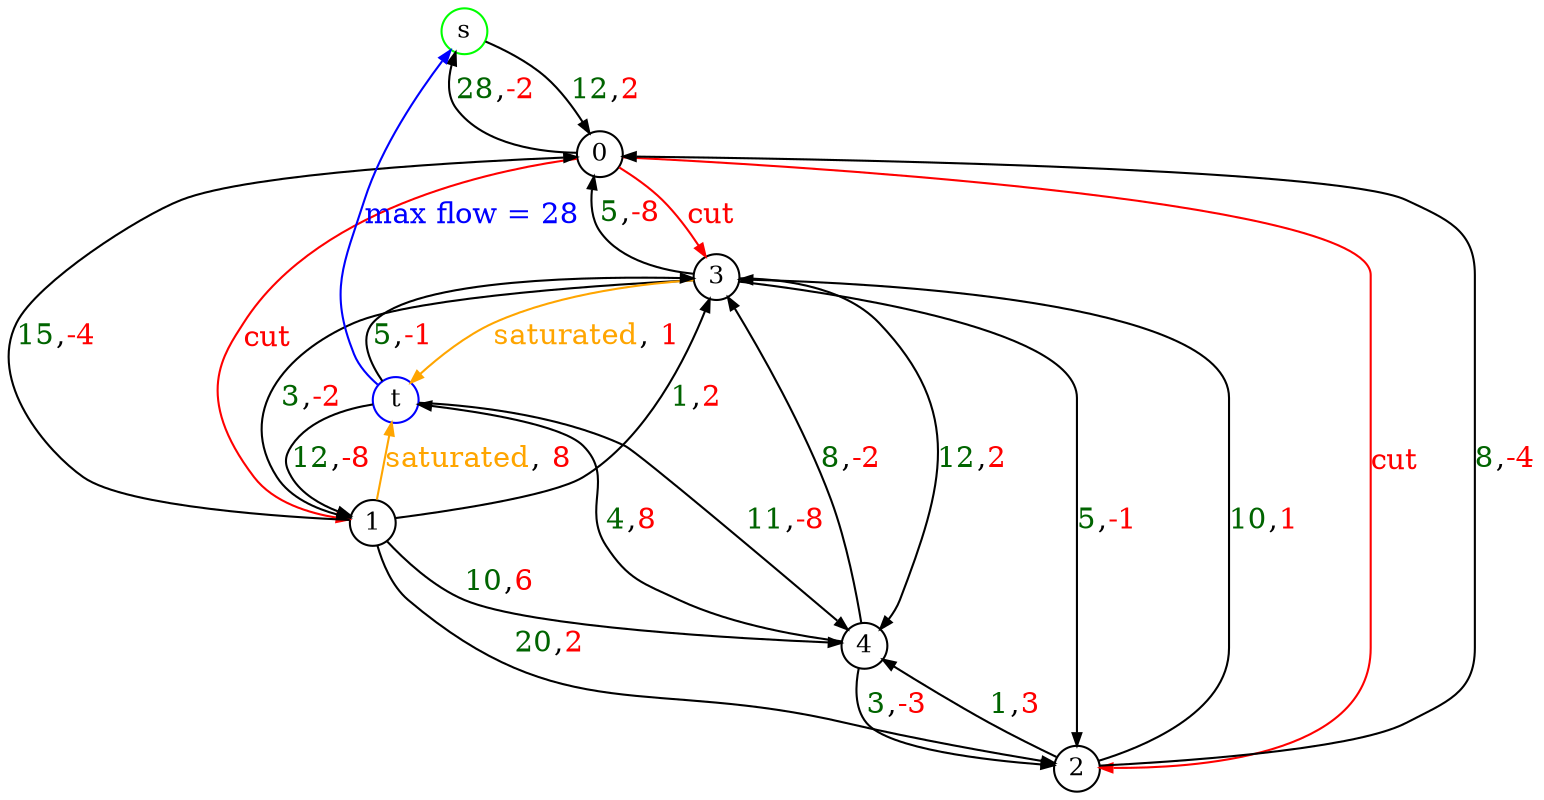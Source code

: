digraph G {
    graph [nodesep="0.3", ranksep="0.3",fontsize=12]
    node [shape=circle,fixedsize=true,width=.3,height=.3,fontsize=12]
    edge [arrowsize=0.6]
	0 -> 1 [label=<<font color="darkgreen">12</font>,<font color="red">2</font>>]
	1 -> 0 [label=<<font color="darkgreen">28</font>,<font color="red">-2</font>>]
	2 -> 1 [label=<<font color="darkgreen">15</font>,<font color="red">-4</font>>]
	2 -> 3 [label=<<font color="darkgreen">20</font>,<font color="red">2</font>>]
	2 -> 4 [label=<<font color="darkgreen">1</font>,<font color="red">2</font>>]
	2 -> 5 [label=<<font color="darkgreen">10</font>,<font color="red">6</font>>]
	2 -> 6 [color=orange, label=<<font color="orange">saturated</font>, <font color="red">8</font>>]
	3 -> 1 [label=<<font color="darkgreen">8</font>,<font color="red">-4</font>>]
	3 -> 4 [label=<<font color="darkgreen">10</font>,<font color="red">1</font>>]
	3 -> 5 [label=<<font color="darkgreen">1</font>,<font color="red">3</font>>]
	4 -> 1 [label=<<font color="darkgreen">5</font>,<font color="red">-8</font>>]
	4 -> 2 [label=<<font color="darkgreen">3</font>,<font color="red">-2</font>>]
	4 -> 3 [label=<<font color="darkgreen">5</font>,<font color="red">-1</font>>]
	4 -> 5 [label=<<font color="darkgreen">12</font>,<font color="red">2</font>>]
	4 -> 6 [color=orange, label=<<font color="orange">saturated</font>, <font color="red">1</font>>]
	5 -> 3 [label=<<font color="darkgreen">3</font>,<font color="red">-3</font>>]
	5 -> 4 [label=<<font color="darkgreen">8</font>,<font color="red">-2</font>>]
	5 -> 6 [label=<<font color="darkgreen">4</font>,<font color="red">8</font>>]
	6 -> 2 [label=<<font color="darkgreen">12</font>,<font color="red">-8</font>>]
	6 -> 4 [label=<<font color="darkgreen">5</font>,<font color="red">-1</font>>]
	6 -> 5 [label=<<font color="darkgreen">11</font>,<font color="red">-8</font>>]
	1 -> 3 [color=red, label=<<font color="red">cut</font>>]
	1 -> 2 [color=red, label=<<font color="red">cut</font>>]
	1 -> 4 [color=red, label=<<font color="red">cut</font>>]
	6 -> 0 [color=blue label=<<font color="blue">max flow = 28</font>>]
	0 [label="s" color=green]
	6 [label="t" color=blue]
	1 [label="0"]
	2 [label="1"]
	3 [label="2"]
	4 [label="3"]
	5 [label="4"]
}